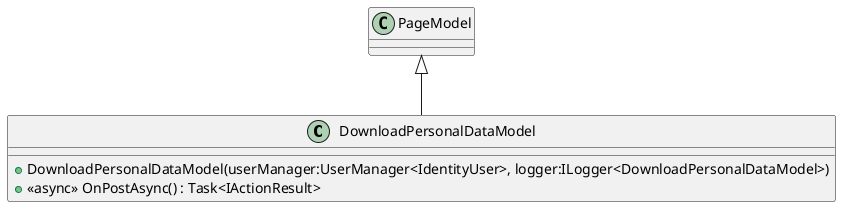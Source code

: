 @startuml
class DownloadPersonalDataModel {
    + DownloadPersonalDataModel(userManager:UserManager<IdentityUser>, logger:ILogger<DownloadPersonalDataModel>)
    + <<async>> OnPostAsync() : Task<IActionResult>
}
PageModel <|-- DownloadPersonalDataModel
@enduml
